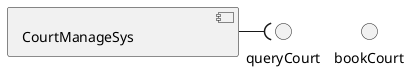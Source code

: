 @startuml courtBookingSys
component CourtManageSys [
  CourtManageSys                      
]                       
                 
() queryCourt as qC
interface bookCourt as bC
                            
CourtManageSys -( qC      
' CourtManageSys -(      
                            
                            
@enduml                     